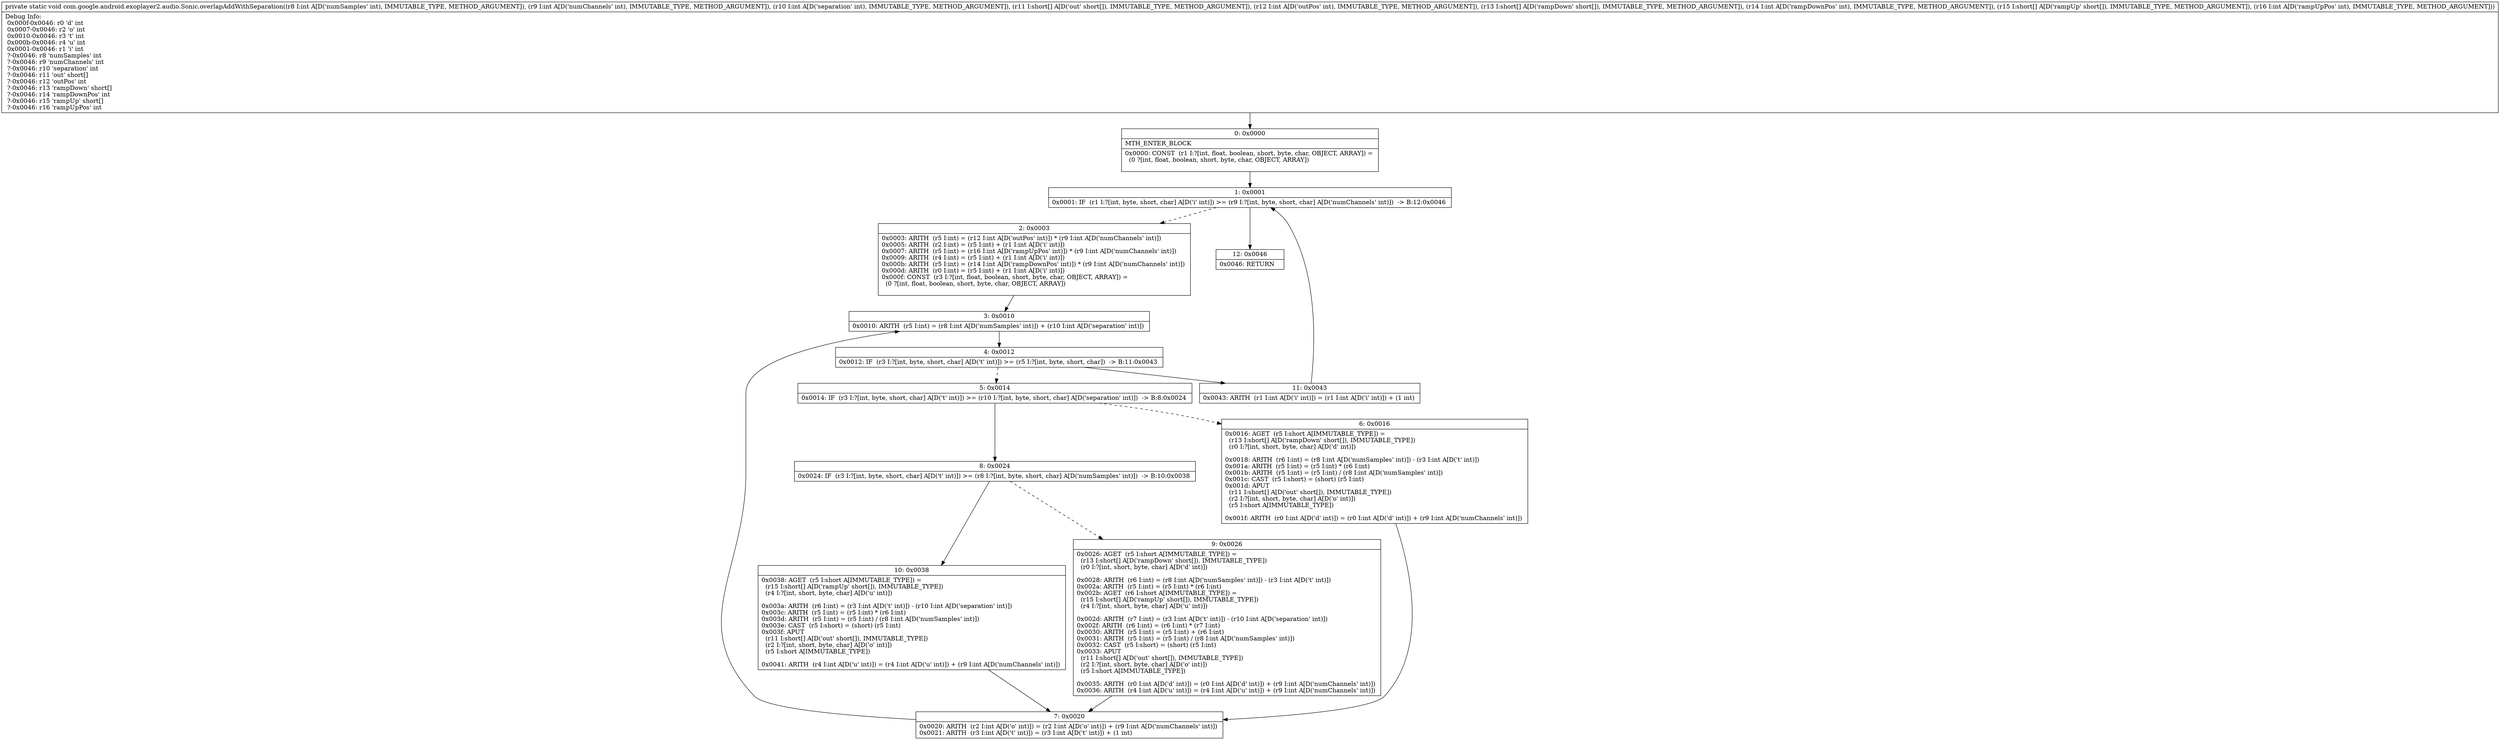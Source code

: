 digraph "CFG forcom.google.android.exoplayer2.audio.Sonic.overlapAddWithSeparation(III[SI[SI[SI)V" {
Node_0 [shape=record,label="{0\:\ 0x0000|MTH_ENTER_BLOCK\l|0x0000: CONST  (r1 I:?[int, float, boolean, short, byte, char, OBJECT, ARRAY]) = \l  (0 ?[int, float, boolean, short, byte, char, OBJECT, ARRAY])\l \l}"];
Node_1 [shape=record,label="{1\:\ 0x0001|0x0001: IF  (r1 I:?[int, byte, short, char] A[D('i' int)]) \>= (r9 I:?[int, byte, short, char] A[D('numChannels' int)])  \-\> B:12:0x0046 \l}"];
Node_2 [shape=record,label="{2\:\ 0x0003|0x0003: ARITH  (r5 I:int) = (r12 I:int A[D('outPos' int)]) * (r9 I:int A[D('numChannels' int)]) \l0x0005: ARITH  (r2 I:int) = (r5 I:int) + (r1 I:int A[D('i' int)]) \l0x0007: ARITH  (r5 I:int) = (r16 I:int A[D('rampUpPos' int)]) * (r9 I:int A[D('numChannels' int)]) \l0x0009: ARITH  (r4 I:int) = (r5 I:int) + (r1 I:int A[D('i' int)]) \l0x000b: ARITH  (r5 I:int) = (r14 I:int A[D('rampDownPos' int)]) * (r9 I:int A[D('numChannels' int)]) \l0x000d: ARITH  (r0 I:int) = (r5 I:int) + (r1 I:int A[D('i' int)]) \l0x000f: CONST  (r3 I:?[int, float, boolean, short, byte, char, OBJECT, ARRAY]) = \l  (0 ?[int, float, boolean, short, byte, char, OBJECT, ARRAY])\l \l}"];
Node_3 [shape=record,label="{3\:\ 0x0010|0x0010: ARITH  (r5 I:int) = (r8 I:int A[D('numSamples' int)]) + (r10 I:int A[D('separation' int)]) \l}"];
Node_4 [shape=record,label="{4\:\ 0x0012|0x0012: IF  (r3 I:?[int, byte, short, char] A[D('t' int)]) \>= (r5 I:?[int, byte, short, char])  \-\> B:11:0x0043 \l}"];
Node_5 [shape=record,label="{5\:\ 0x0014|0x0014: IF  (r3 I:?[int, byte, short, char] A[D('t' int)]) \>= (r10 I:?[int, byte, short, char] A[D('separation' int)])  \-\> B:8:0x0024 \l}"];
Node_6 [shape=record,label="{6\:\ 0x0016|0x0016: AGET  (r5 I:short A[IMMUTABLE_TYPE]) = \l  (r13 I:short[] A[D('rampDown' short[]), IMMUTABLE_TYPE])\l  (r0 I:?[int, short, byte, char] A[D('d' int)])\l \l0x0018: ARITH  (r6 I:int) = (r8 I:int A[D('numSamples' int)]) \- (r3 I:int A[D('t' int)]) \l0x001a: ARITH  (r5 I:int) = (r5 I:int) * (r6 I:int) \l0x001b: ARITH  (r5 I:int) = (r5 I:int) \/ (r8 I:int A[D('numSamples' int)]) \l0x001c: CAST  (r5 I:short) = (short) (r5 I:int) \l0x001d: APUT  \l  (r11 I:short[] A[D('out' short[]), IMMUTABLE_TYPE])\l  (r2 I:?[int, short, byte, char] A[D('o' int)])\l  (r5 I:short A[IMMUTABLE_TYPE])\l \l0x001f: ARITH  (r0 I:int A[D('d' int)]) = (r0 I:int A[D('d' int)]) + (r9 I:int A[D('numChannels' int)]) \l}"];
Node_7 [shape=record,label="{7\:\ 0x0020|0x0020: ARITH  (r2 I:int A[D('o' int)]) = (r2 I:int A[D('o' int)]) + (r9 I:int A[D('numChannels' int)]) \l0x0021: ARITH  (r3 I:int A[D('t' int)]) = (r3 I:int A[D('t' int)]) + (1 int) \l}"];
Node_8 [shape=record,label="{8\:\ 0x0024|0x0024: IF  (r3 I:?[int, byte, short, char] A[D('t' int)]) \>= (r8 I:?[int, byte, short, char] A[D('numSamples' int)])  \-\> B:10:0x0038 \l}"];
Node_9 [shape=record,label="{9\:\ 0x0026|0x0026: AGET  (r5 I:short A[IMMUTABLE_TYPE]) = \l  (r13 I:short[] A[D('rampDown' short[]), IMMUTABLE_TYPE])\l  (r0 I:?[int, short, byte, char] A[D('d' int)])\l \l0x0028: ARITH  (r6 I:int) = (r8 I:int A[D('numSamples' int)]) \- (r3 I:int A[D('t' int)]) \l0x002a: ARITH  (r5 I:int) = (r5 I:int) * (r6 I:int) \l0x002b: AGET  (r6 I:short A[IMMUTABLE_TYPE]) = \l  (r15 I:short[] A[D('rampUp' short[]), IMMUTABLE_TYPE])\l  (r4 I:?[int, short, byte, char] A[D('u' int)])\l \l0x002d: ARITH  (r7 I:int) = (r3 I:int A[D('t' int)]) \- (r10 I:int A[D('separation' int)]) \l0x002f: ARITH  (r6 I:int) = (r6 I:int) * (r7 I:int) \l0x0030: ARITH  (r5 I:int) = (r5 I:int) + (r6 I:int) \l0x0031: ARITH  (r5 I:int) = (r5 I:int) \/ (r8 I:int A[D('numSamples' int)]) \l0x0032: CAST  (r5 I:short) = (short) (r5 I:int) \l0x0033: APUT  \l  (r11 I:short[] A[D('out' short[]), IMMUTABLE_TYPE])\l  (r2 I:?[int, short, byte, char] A[D('o' int)])\l  (r5 I:short A[IMMUTABLE_TYPE])\l \l0x0035: ARITH  (r0 I:int A[D('d' int)]) = (r0 I:int A[D('d' int)]) + (r9 I:int A[D('numChannels' int)]) \l0x0036: ARITH  (r4 I:int A[D('u' int)]) = (r4 I:int A[D('u' int)]) + (r9 I:int A[D('numChannels' int)]) \l}"];
Node_10 [shape=record,label="{10\:\ 0x0038|0x0038: AGET  (r5 I:short A[IMMUTABLE_TYPE]) = \l  (r15 I:short[] A[D('rampUp' short[]), IMMUTABLE_TYPE])\l  (r4 I:?[int, short, byte, char] A[D('u' int)])\l \l0x003a: ARITH  (r6 I:int) = (r3 I:int A[D('t' int)]) \- (r10 I:int A[D('separation' int)]) \l0x003c: ARITH  (r5 I:int) = (r5 I:int) * (r6 I:int) \l0x003d: ARITH  (r5 I:int) = (r5 I:int) \/ (r8 I:int A[D('numSamples' int)]) \l0x003e: CAST  (r5 I:short) = (short) (r5 I:int) \l0x003f: APUT  \l  (r11 I:short[] A[D('out' short[]), IMMUTABLE_TYPE])\l  (r2 I:?[int, short, byte, char] A[D('o' int)])\l  (r5 I:short A[IMMUTABLE_TYPE])\l \l0x0041: ARITH  (r4 I:int A[D('u' int)]) = (r4 I:int A[D('u' int)]) + (r9 I:int A[D('numChannels' int)]) \l}"];
Node_11 [shape=record,label="{11\:\ 0x0043|0x0043: ARITH  (r1 I:int A[D('i' int)]) = (r1 I:int A[D('i' int)]) + (1 int) \l}"];
Node_12 [shape=record,label="{12\:\ 0x0046|0x0046: RETURN   \l}"];
MethodNode[shape=record,label="{private static void com.google.android.exoplayer2.audio.Sonic.overlapAddWithSeparation((r8 I:int A[D('numSamples' int), IMMUTABLE_TYPE, METHOD_ARGUMENT]), (r9 I:int A[D('numChannels' int), IMMUTABLE_TYPE, METHOD_ARGUMENT]), (r10 I:int A[D('separation' int), IMMUTABLE_TYPE, METHOD_ARGUMENT]), (r11 I:short[] A[D('out' short[]), IMMUTABLE_TYPE, METHOD_ARGUMENT]), (r12 I:int A[D('outPos' int), IMMUTABLE_TYPE, METHOD_ARGUMENT]), (r13 I:short[] A[D('rampDown' short[]), IMMUTABLE_TYPE, METHOD_ARGUMENT]), (r14 I:int A[D('rampDownPos' int), IMMUTABLE_TYPE, METHOD_ARGUMENT]), (r15 I:short[] A[D('rampUp' short[]), IMMUTABLE_TYPE, METHOD_ARGUMENT]), (r16 I:int A[D('rampUpPos' int), IMMUTABLE_TYPE, METHOD_ARGUMENT]))  | Debug Info:\l  0x000f\-0x0046: r0 'd' int\l  0x0007\-0x0046: r2 'o' int\l  0x0010\-0x0046: r3 't' int\l  0x000b\-0x0046: r4 'u' int\l  0x0001\-0x0046: r1 'i' int\l  ?\-0x0046: r8 'numSamples' int\l  ?\-0x0046: r9 'numChannels' int\l  ?\-0x0046: r10 'separation' int\l  ?\-0x0046: r11 'out' short[]\l  ?\-0x0046: r12 'outPos' int\l  ?\-0x0046: r13 'rampDown' short[]\l  ?\-0x0046: r14 'rampDownPos' int\l  ?\-0x0046: r15 'rampUp' short[]\l  ?\-0x0046: r16 'rampUpPos' int\l}"];
MethodNode -> Node_0;
Node_0 -> Node_1;
Node_1 -> Node_2[style=dashed];
Node_1 -> Node_12;
Node_2 -> Node_3;
Node_3 -> Node_4;
Node_4 -> Node_5[style=dashed];
Node_4 -> Node_11;
Node_5 -> Node_6[style=dashed];
Node_5 -> Node_8;
Node_6 -> Node_7;
Node_7 -> Node_3;
Node_8 -> Node_9[style=dashed];
Node_8 -> Node_10;
Node_9 -> Node_7;
Node_10 -> Node_7;
Node_11 -> Node_1;
}

